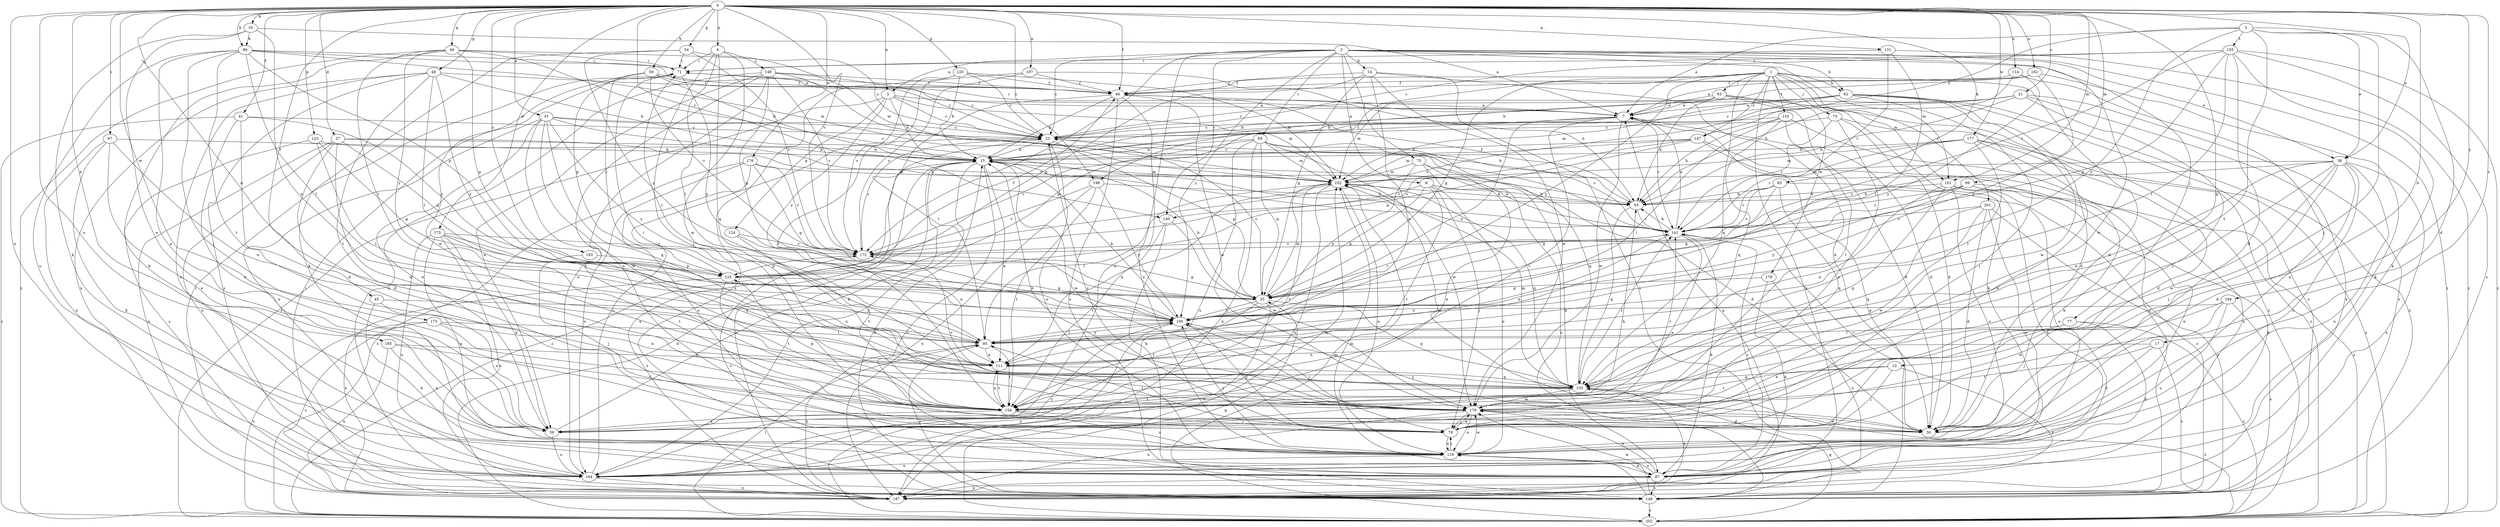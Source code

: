 strict digraph  {
0;
1;
2;
3;
4;
5;
6;
7;
10;
13;
14;
15;
17;
21;
23;
27;
30;
33;
38;
39;
41;
45;
46;
48;
49;
54;
55;
59;
62;
63;
67;
69;
71;
73;
75;
77;
79;
83;
86;
87;
93;
95;
99;
101;
102;
107;
111;
114;
118;
120;
123;
124;
125;
131;
133;
140;
141;
147;
148;
149;
153;
155;
156;
162;
164;
172;
173;
175;
176;
177;
178;
179;
185;
187;
193;
194;
195;
198;
201;
202;
0 -> 4  [label=a];
0 -> 5  [label=a];
0 -> 10  [label=b];
0 -> 13  [label=b];
0 -> 17  [label=c];
0 -> 21  [label=c];
0 -> 27  [label=d];
0 -> 33  [label=e];
0 -> 38  [label=e];
0 -> 41  [label=f];
0 -> 45  [label=f];
0 -> 46  [label=f];
0 -> 48  [label=g];
0 -> 49  [label=g];
0 -> 54  [label=g];
0 -> 59  [label=h];
0 -> 67  [label=i];
0 -> 83  [label=k];
0 -> 86  [label=k];
0 -> 99  [label=m];
0 -> 101  [label=m];
0 -> 107  [label=n];
0 -> 111  [label=n];
0 -> 114  [label=o];
0 -> 118  [label=o];
0 -> 120  [label=p];
0 -> 123  [label=p];
0 -> 131  [label=q];
0 -> 133  [label=q];
0 -> 140  [label=r];
0 -> 162  [label=u];
0 -> 164  [label=u];
0 -> 172  [label=v];
0 -> 173  [label=w];
0 -> 175  [label=w];
0 -> 176  [label=w];
0 -> 177  [label=w];
0 -> 185  [label=x];
0 -> 193  [label=y];
0 -> 194  [label=y];
0 -> 198  [label=z];
1 -> 30  [label=d];
1 -> 46  [label=f];
1 -> 55  [label=g];
1 -> 62  [label=h];
1 -> 73  [label=j];
1 -> 93  [label=l];
1 -> 101  [label=m];
1 -> 133  [label=q];
1 -> 147  [label=s];
1 -> 153  [label=t];
1 -> 178  [label=w];
1 -> 187  [label=x];
1 -> 195  [label=y];
1 -> 198  [label=z];
1 -> 201  [label=z];
2 -> 5  [label=a];
2 -> 6  [label=a];
2 -> 14  [label=b];
2 -> 23  [label=c];
2 -> 38  [label=e];
2 -> 62  [label=h];
2 -> 69  [label=i];
2 -> 75  [label=j];
2 -> 77  [label=j];
2 -> 101  [label=m];
2 -> 140  [label=r];
2 -> 164  [label=u];
2 -> 172  [label=v];
2 -> 179  [label=w];
2 -> 195  [label=y];
2 -> 202  [label=z];
3 -> 7  [label=a];
3 -> 30  [label=d];
3 -> 38  [label=e];
3 -> 79  [label=j];
3 -> 147  [label=s];
3 -> 155  [label=t];
3 -> 156  [label=t];
3 -> 195  [label=y];
4 -> 71  [label=i];
4 -> 79  [label=j];
4 -> 95  [label=l];
4 -> 133  [label=q];
4 -> 148  [label=s];
4 -> 179  [label=w];
5 -> 7  [label=a];
5 -> 15  [label=b];
5 -> 23  [label=c];
5 -> 102  [label=m];
5 -> 124  [label=p];
5 -> 195  [label=y];
5 -> 202  [label=z];
6 -> 55  [label=g];
6 -> 63  [label=h];
6 -> 79  [label=j];
6 -> 118  [label=o];
6 -> 140  [label=r];
6 -> 156  [label=t];
7 -> 23  [label=c];
7 -> 30  [label=d];
7 -> 71  [label=i];
7 -> 125  [label=p];
7 -> 141  [label=r];
7 -> 156  [label=t];
7 -> 179  [label=w];
7 -> 195  [label=y];
10 -> 7  [label=a];
10 -> 39  [label=e];
10 -> 86  [label=k];
10 -> 87  [label=k];
10 -> 111  [label=n];
13 -> 79  [label=j];
13 -> 133  [label=q];
13 -> 156  [label=t];
13 -> 187  [label=x];
14 -> 30  [label=d];
14 -> 46  [label=f];
14 -> 55  [label=g];
14 -> 111  [label=n];
14 -> 125  [label=p];
14 -> 149  [label=s];
14 -> 179  [label=w];
15 -> 102  [label=m];
15 -> 111  [label=n];
15 -> 149  [label=s];
15 -> 164  [label=u];
15 -> 179  [label=w];
15 -> 187  [label=x];
15 -> 202  [label=z];
17 -> 30  [label=d];
17 -> 111  [label=n];
17 -> 149  [label=s];
17 -> 156  [label=t];
21 -> 7  [label=a];
21 -> 15  [label=b];
21 -> 23  [label=c];
21 -> 63  [label=h];
21 -> 79  [label=j];
21 -> 149  [label=s];
21 -> 187  [label=x];
23 -> 15  [label=b];
23 -> 55  [label=g];
23 -> 118  [label=o];
23 -> 187  [label=x];
27 -> 15  [label=b];
27 -> 30  [label=d];
27 -> 63  [label=h];
27 -> 125  [label=p];
27 -> 164  [label=u];
27 -> 179  [label=w];
27 -> 187  [label=x];
30 -> 102  [label=m];
30 -> 141  [label=r];
30 -> 179  [label=w];
30 -> 195  [label=y];
33 -> 23  [label=c];
33 -> 39  [label=e];
33 -> 63  [label=h];
33 -> 133  [label=q];
33 -> 141  [label=r];
33 -> 156  [label=t];
33 -> 164  [label=u];
33 -> 179  [label=w];
33 -> 195  [label=y];
38 -> 30  [label=d];
38 -> 79  [label=j];
38 -> 102  [label=m];
38 -> 111  [label=n];
38 -> 118  [label=o];
38 -> 141  [label=r];
38 -> 156  [label=t];
38 -> 164  [label=u];
38 -> 179  [label=w];
38 -> 187  [label=x];
39 -> 15  [label=b];
39 -> 63  [label=h];
39 -> 164  [label=u];
41 -> 23  [label=c];
41 -> 30  [label=d];
41 -> 39  [label=e];
41 -> 125  [label=p];
41 -> 202  [label=z];
45 -> 39  [label=e];
45 -> 87  [label=k];
45 -> 195  [label=y];
46 -> 7  [label=a];
46 -> 15  [label=b];
46 -> 95  [label=l];
46 -> 118  [label=o];
46 -> 149  [label=s];
46 -> 179  [label=w];
48 -> 15  [label=b];
48 -> 46  [label=f];
48 -> 95  [label=l];
48 -> 149  [label=s];
48 -> 156  [label=t];
48 -> 164  [label=u];
48 -> 187  [label=x];
48 -> 195  [label=y];
49 -> 23  [label=c];
49 -> 55  [label=g];
49 -> 71  [label=i];
49 -> 87  [label=k];
49 -> 95  [label=l];
49 -> 141  [label=r];
49 -> 195  [label=y];
49 -> 202  [label=z];
54 -> 71  [label=i];
54 -> 87  [label=k];
54 -> 102  [label=m];
54 -> 172  [label=v];
54 -> 195  [label=y];
55 -> 15  [label=b];
55 -> 23  [label=c];
55 -> 102  [label=m];
55 -> 133  [label=q];
55 -> 141  [label=r];
55 -> 156  [label=t];
55 -> 187  [label=x];
55 -> 195  [label=y];
59 -> 15  [label=b];
59 -> 23  [label=c];
59 -> 46  [label=f];
59 -> 125  [label=p];
59 -> 172  [label=v];
59 -> 179  [label=w];
62 -> 7  [label=a];
62 -> 15  [label=b];
62 -> 30  [label=d];
62 -> 79  [label=j];
62 -> 102  [label=m];
62 -> 149  [label=s];
62 -> 172  [label=v];
62 -> 179  [label=w];
62 -> 202  [label=z];
63 -> 46  [label=f];
63 -> 133  [label=q];
63 -> 141  [label=r];
67 -> 15  [label=b];
67 -> 39  [label=e];
67 -> 87  [label=k];
67 -> 111  [label=n];
67 -> 164  [label=u];
69 -> 15  [label=b];
69 -> 55  [label=g];
69 -> 87  [label=k];
69 -> 102  [label=m];
69 -> 133  [label=q];
69 -> 164  [label=u];
69 -> 172  [label=v];
69 -> 179  [label=w];
69 -> 187  [label=x];
71 -> 46  [label=f];
71 -> 195  [label=y];
73 -> 23  [label=c];
73 -> 30  [label=d];
73 -> 39  [label=e];
73 -> 141  [label=r];
73 -> 202  [label=z];
75 -> 30  [label=d];
75 -> 39  [label=e];
75 -> 102  [label=m];
75 -> 149  [label=s];
75 -> 195  [label=y];
77 -> 39  [label=e];
77 -> 87  [label=k];
77 -> 95  [label=l];
77 -> 202  [label=z];
79 -> 23  [label=c];
79 -> 95  [label=l];
79 -> 118  [label=o];
79 -> 179  [label=w];
79 -> 195  [label=y];
83 -> 55  [label=g];
83 -> 63  [label=h];
83 -> 118  [label=o];
83 -> 133  [label=q];
83 -> 141  [label=r];
83 -> 172  [label=v];
86 -> 7  [label=a];
86 -> 39  [label=e];
86 -> 71  [label=i];
86 -> 79  [label=j];
86 -> 95  [label=l];
86 -> 102  [label=m];
86 -> 125  [label=p];
86 -> 156  [label=t];
86 -> 164  [label=u];
87 -> 118  [label=o];
87 -> 141  [label=r];
87 -> 149  [label=s];
87 -> 172  [label=v];
87 -> 179  [label=w];
87 -> 187  [label=x];
93 -> 7  [label=a];
93 -> 23  [label=c];
93 -> 63  [label=h];
93 -> 87  [label=k];
93 -> 102  [label=m];
93 -> 156  [label=t];
93 -> 202  [label=z];
95 -> 71  [label=i];
95 -> 111  [label=n];
95 -> 156  [label=t];
95 -> 187  [label=x];
95 -> 195  [label=y];
99 -> 55  [label=g];
99 -> 63  [label=h];
99 -> 87  [label=k];
99 -> 118  [label=o];
99 -> 141  [label=r];
99 -> 195  [label=y];
99 -> 202  [label=z];
101 -> 63  [label=h];
101 -> 87  [label=k];
101 -> 111  [label=n];
101 -> 118  [label=o];
101 -> 133  [label=q];
101 -> 149  [label=s];
102 -> 63  [label=h];
102 -> 95  [label=l];
102 -> 111  [label=n];
102 -> 118  [label=o];
102 -> 133  [label=q];
102 -> 156  [label=t];
102 -> 164  [label=u];
107 -> 46  [label=f];
107 -> 63  [label=h];
107 -> 156  [label=t];
107 -> 172  [label=v];
111 -> 133  [label=q];
111 -> 156  [label=t];
114 -> 46  [label=f];
114 -> 63  [label=h];
114 -> 164  [label=u];
114 -> 195  [label=y];
118 -> 79  [label=j];
118 -> 87  [label=k];
118 -> 164  [label=u];
118 -> 179  [label=w];
118 -> 195  [label=y];
120 -> 15  [label=b];
120 -> 23  [label=c];
120 -> 46  [label=f];
120 -> 102  [label=m];
120 -> 149  [label=s];
120 -> 172  [label=v];
123 -> 15  [label=b];
123 -> 55  [label=g];
123 -> 95  [label=l];
123 -> 149  [label=s];
124 -> 111  [label=n];
124 -> 156  [label=t];
124 -> 172  [label=v];
125 -> 46  [label=f];
125 -> 55  [label=g];
125 -> 71  [label=i];
125 -> 156  [label=t];
125 -> 187  [label=x];
131 -> 71  [label=i];
131 -> 95  [label=l];
131 -> 141  [label=r];
131 -> 202  [label=z];
133 -> 71  [label=i];
133 -> 102  [label=m];
133 -> 141  [label=r];
133 -> 156  [label=t];
133 -> 179  [label=w];
133 -> 187  [label=x];
133 -> 202  [label=z];
140 -> 87  [label=k];
140 -> 156  [label=t];
140 -> 179  [label=w];
141 -> 7  [label=a];
141 -> 15  [label=b];
141 -> 23  [label=c];
141 -> 39  [label=e];
141 -> 63  [label=h];
141 -> 87  [label=k];
141 -> 111  [label=n];
141 -> 172  [label=v];
147 -> 15  [label=b];
147 -> 87  [label=k];
147 -> 102  [label=m];
147 -> 125  [label=p];
147 -> 172  [label=v];
147 -> 187  [label=x];
148 -> 23  [label=c];
148 -> 39  [label=e];
148 -> 46  [label=f];
148 -> 55  [label=g];
148 -> 118  [label=o];
148 -> 141  [label=r];
148 -> 164  [label=u];
148 -> 172  [label=v];
148 -> 187  [label=x];
149 -> 7  [label=a];
149 -> 15  [label=b];
149 -> 71  [label=i];
149 -> 95  [label=l];
149 -> 102  [label=m];
149 -> 179  [label=w];
149 -> 202  [label=z];
153 -> 23  [label=c];
153 -> 30  [label=d];
153 -> 63  [label=h];
153 -> 95  [label=l];
153 -> 133  [label=q];
153 -> 149  [label=s];
155 -> 23  [label=c];
155 -> 30  [label=d];
155 -> 55  [label=g];
155 -> 71  [label=i];
155 -> 87  [label=k];
155 -> 95  [label=l];
155 -> 141  [label=r];
155 -> 149  [label=s];
155 -> 202  [label=z];
156 -> 39  [label=e];
156 -> 79  [label=j];
156 -> 111  [label=n];
156 -> 118  [label=o];
156 -> 125  [label=p];
162 -> 7  [label=a];
162 -> 15  [label=b];
162 -> 46  [label=f];
162 -> 87  [label=k];
162 -> 195  [label=y];
164 -> 23  [label=c];
164 -> 102  [label=m];
164 -> 187  [label=x];
164 -> 195  [label=y];
172 -> 23  [label=c];
172 -> 55  [label=g];
172 -> 125  [label=p];
173 -> 95  [label=l];
173 -> 111  [label=n];
173 -> 149  [label=s];
173 -> 156  [label=t];
173 -> 202  [label=z];
175 -> 39  [label=e];
175 -> 118  [label=o];
175 -> 133  [label=q];
175 -> 149  [label=s];
175 -> 156  [label=t];
175 -> 164  [label=u];
175 -> 172  [label=v];
176 -> 55  [label=g];
176 -> 102  [label=m];
176 -> 118  [label=o];
176 -> 164  [label=u];
176 -> 172  [label=v];
176 -> 202  [label=z];
177 -> 15  [label=b];
177 -> 30  [label=d];
177 -> 39  [label=e];
177 -> 95  [label=l];
177 -> 102  [label=m];
177 -> 141  [label=r];
177 -> 202  [label=z];
178 -> 55  [label=g];
178 -> 87  [label=k];
178 -> 187  [label=x];
179 -> 15  [label=b];
179 -> 30  [label=d];
179 -> 79  [label=j];
179 -> 118  [label=o];
179 -> 141  [label=r];
179 -> 172  [label=v];
179 -> 187  [label=x];
185 -> 39  [label=e];
185 -> 111  [label=n];
185 -> 156  [label=t];
185 -> 187  [label=x];
187 -> 7  [label=a];
187 -> 71  [label=i];
193 -> 79  [label=j];
193 -> 125  [label=p];
194 -> 79  [label=j];
194 -> 149  [label=s];
194 -> 164  [label=u];
194 -> 179  [label=w];
194 -> 195  [label=y];
195 -> 15  [label=b];
195 -> 79  [label=j];
195 -> 95  [label=l];
198 -> 63  [label=h];
198 -> 156  [label=t];
198 -> 172  [label=v];
198 -> 187  [label=x];
198 -> 195  [label=y];
201 -> 30  [label=d];
201 -> 118  [label=o];
201 -> 133  [label=q];
201 -> 141  [label=r];
201 -> 149  [label=s];
201 -> 179  [label=w];
202 -> 15  [label=b];
202 -> 55  [label=g];
202 -> 95  [label=l];
202 -> 102  [label=m];
202 -> 133  [label=q];
202 -> 195  [label=y];
}
